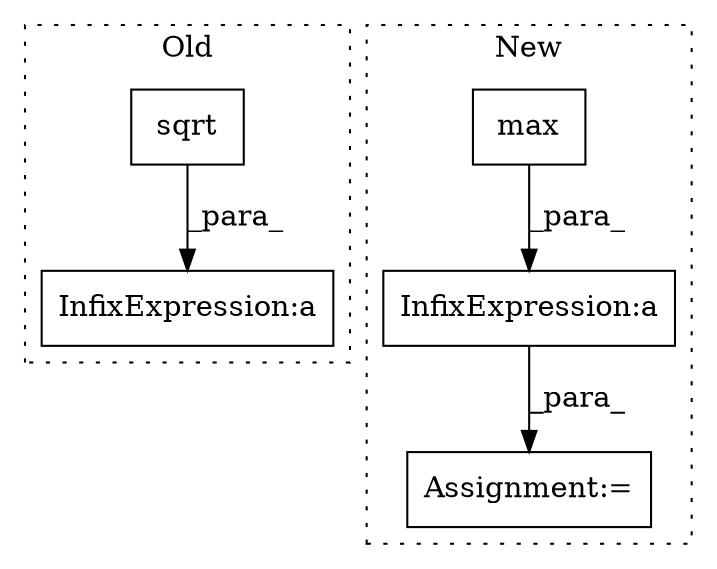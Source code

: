 digraph G {
subgraph cluster0 {
1 [label="sqrt" a="32" s="2788,2796" l="5,1" shape="box"];
3 [label="InfixExpression:a" a="27" s="2779" l="3" shape="box"];
label = "Old";
style="dotted";
}
subgraph cluster1 {
2 [label="max" a="32" s="2735" l="5" shape="box"];
4 [label="Assignment:=" a="7" s="2795" l="2" shape="box"];
5 [label="InfixExpression:a" a="27" s="2709" l="3" shape="box"];
label = "New";
style="dotted";
}
1 -> 3 [label="_para_"];
2 -> 5 [label="_para_"];
5 -> 4 [label="_para_"];
}